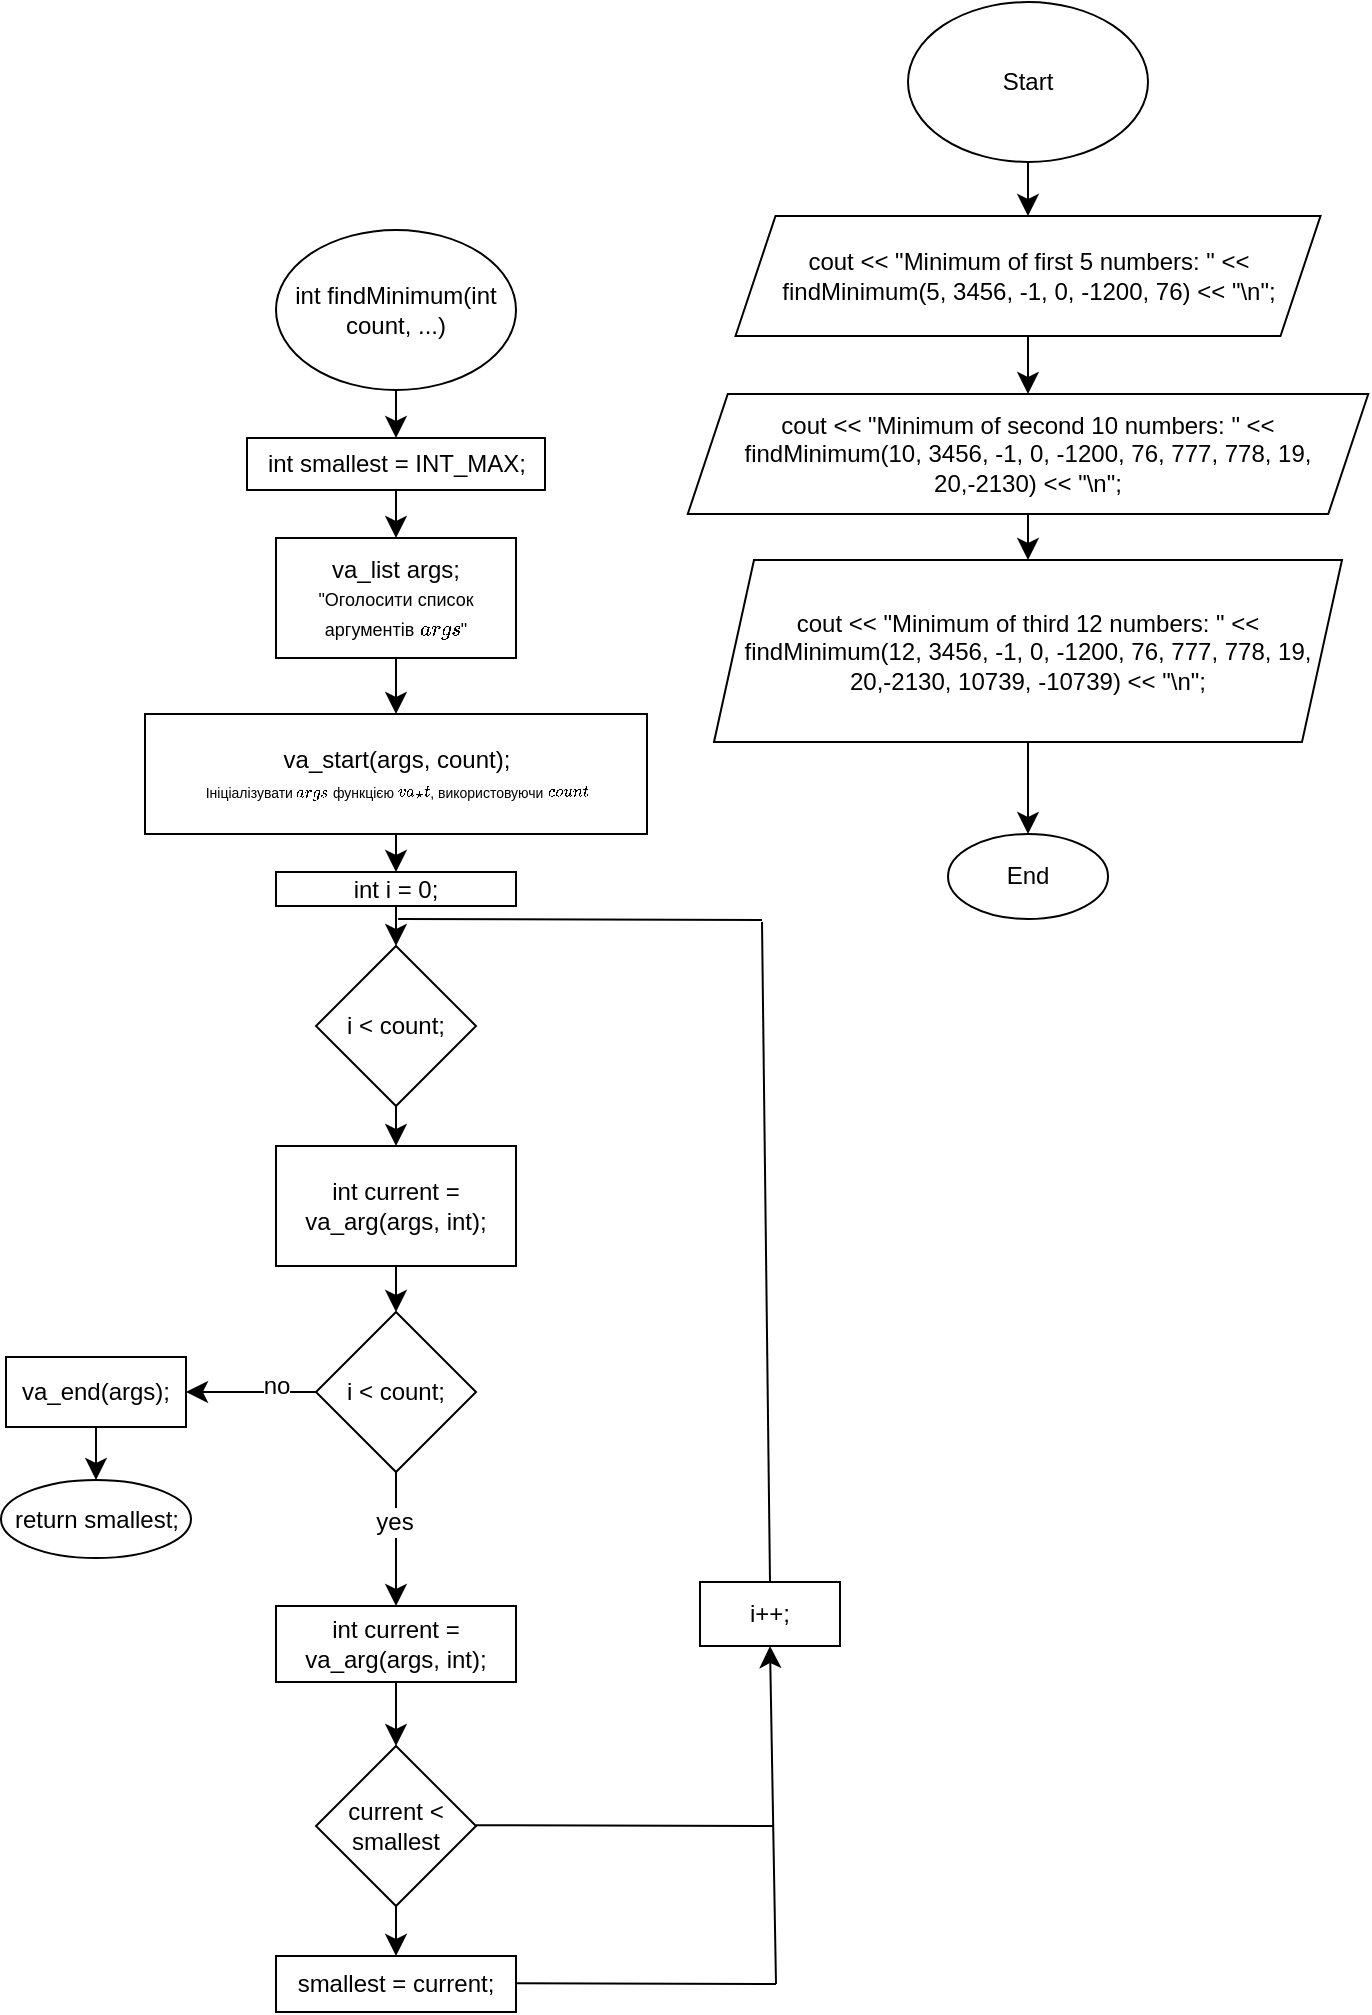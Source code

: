 <mxfile version="24.8.4">
  <diagram name="Сторінка-1" id="PynAudrbY3iOl30oIuBy">
    <mxGraphModel dx="1745" dy="1308" grid="0" gridSize="10" guides="1" tooltips="1" connect="1" arrows="1" fold="1" page="0" pageScale="1" pageWidth="827" pageHeight="1169" math="0" shadow="0">
      <root>
        <mxCell id="0" />
        <mxCell id="1" parent="0" />
        <mxCell id="h40hmpgAI8kIrY4N2jKC-3" value="" style="edgeStyle=none;curved=1;rounded=0;orthogonalLoop=1;jettySize=auto;html=1;fontSize=12;startSize=8;endSize=8;" edge="1" parent="1" source="h40hmpgAI8kIrY4N2jKC-1" target="h40hmpgAI8kIrY4N2jKC-2">
          <mxGeometry relative="1" as="geometry" />
        </mxCell>
        <mxCell id="h40hmpgAI8kIrY4N2jKC-1" value="int findMinimum(int count, ...)" style="ellipse;whiteSpace=wrap;html=1;" vertex="1" parent="1">
          <mxGeometry x="136" y="95" width="120" height="80" as="geometry" />
        </mxCell>
        <mxCell id="h40hmpgAI8kIrY4N2jKC-14" value="" style="edgeStyle=none;curved=1;rounded=0;orthogonalLoop=1;jettySize=auto;html=1;fontSize=12;startSize=8;endSize=8;" edge="1" parent="1" source="h40hmpgAI8kIrY4N2jKC-2" target="h40hmpgAI8kIrY4N2jKC-13">
          <mxGeometry relative="1" as="geometry" />
        </mxCell>
        <mxCell id="h40hmpgAI8kIrY4N2jKC-2" value="int smallest = INT_MAX;" style="whiteSpace=wrap;html=1;" vertex="1" parent="1">
          <mxGeometry x="121.5" y="199" width="149" height="26" as="geometry" />
        </mxCell>
        <mxCell id="h40hmpgAI8kIrY4N2jKC-6" value="" style="edgeStyle=none;curved=1;rounded=0;orthogonalLoop=1;jettySize=auto;html=1;fontSize=12;startSize=8;endSize=8;" edge="1" parent="1" source="h40hmpgAI8kIrY4N2jKC-4" target="h40hmpgAI8kIrY4N2jKC-5">
          <mxGeometry relative="1" as="geometry" />
        </mxCell>
        <mxCell id="h40hmpgAI8kIrY4N2jKC-4" value="Start" style="ellipse;whiteSpace=wrap;html=1;" vertex="1" parent="1">
          <mxGeometry x="452" y="-19" width="120" height="80" as="geometry" />
        </mxCell>
        <mxCell id="h40hmpgAI8kIrY4N2jKC-8" value="" style="edgeStyle=none;curved=1;rounded=0;orthogonalLoop=1;jettySize=auto;html=1;fontSize=12;startSize=8;endSize=8;" edge="1" parent="1" source="h40hmpgAI8kIrY4N2jKC-5" target="h40hmpgAI8kIrY4N2jKC-7">
          <mxGeometry relative="1" as="geometry" />
        </mxCell>
        <mxCell id="h40hmpgAI8kIrY4N2jKC-5" value="cout &amp;lt;&amp;lt; &quot;Minimum of first 5 numbers: &quot; &amp;lt;&amp;lt; findMinimum(5, 3456, -1, 0, -1200, 76) &amp;lt;&amp;lt; &quot;\n&quot;;" style="shape=parallelogram;perimeter=parallelogramPerimeter;whiteSpace=wrap;html=1;fixedSize=1;" vertex="1" parent="1">
          <mxGeometry x="365.75" y="88" width="292.5" height="60" as="geometry" />
        </mxCell>
        <mxCell id="h40hmpgAI8kIrY4N2jKC-10" value="" style="edgeStyle=none;curved=1;rounded=0;orthogonalLoop=1;jettySize=auto;html=1;fontSize=12;startSize=8;endSize=8;" edge="1" parent="1" source="h40hmpgAI8kIrY4N2jKC-7" target="h40hmpgAI8kIrY4N2jKC-9">
          <mxGeometry relative="1" as="geometry" />
        </mxCell>
        <mxCell id="h40hmpgAI8kIrY4N2jKC-7" value="cout &amp;lt;&amp;lt; &quot;Minimum of second 10 numbers: &quot; &amp;lt;&amp;lt; findMinimum(10, 3456, -1, 0, -1200, 76, 777, 778, 19, 20,-2130) &amp;lt;&amp;lt; &quot;\n&quot;;" style="shape=parallelogram;perimeter=parallelogramPerimeter;whiteSpace=wrap;html=1;fixedSize=1;" vertex="1" parent="1">
          <mxGeometry x="341.88" y="177" width="340.25" height="60" as="geometry" />
        </mxCell>
        <mxCell id="h40hmpgAI8kIrY4N2jKC-12" value="" style="edgeStyle=none;curved=1;rounded=0;orthogonalLoop=1;jettySize=auto;html=1;fontSize=12;startSize=8;endSize=8;" edge="1" parent="1" source="h40hmpgAI8kIrY4N2jKC-9" target="h40hmpgAI8kIrY4N2jKC-11">
          <mxGeometry relative="1" as="geometry" />
        </mxCell>
        <mxCell id="h40hmpgAI8kIrY4N2jKC-9" value="cout &amp;lt;&amp;lt; &quot;Minimum of third 12 numbers: &quot; &amp;lt;&amp;lt; findMinimum(12, 3456, -1, 0, -1200, 76, 777, 778, 19, 20,-2130, 10739, -10739) &amp;lt;&amp;lt; &quot;\n&quot;;" style="shape=parallelogram;perimeter=parallelogramPerimeter;whiteSpace=wrap;html=1;fixedSize=1;" vertex="1" parent="1">
          <mxGeometry x="355" y="260" width="314" height="91" as="geometry" />
        </mxCell>
        <mxCell id="h40hmpgAI8kIrY4N2jKC-11" value="End" style="ellipse;whiteSpace=wrap;html=1;" vertex="1" parent="1">
          <mxGeometry x="472.01" y="397" width="80" height="42.5" as="geometry" />
        </mxCell>
        <mxCell id="h40hmpgAI8kIrY4N2jKC-16" value="" style="edgeStyle=none;curved=1;rounded=0;orthogonalLoop=1;jettySize=auto;html=1;fontSize=12;startSize=8;endSize=8;" edge="1" parent="1" source="h40hmpgAI8kIrY4N2jKC-13" target="h40hmpgAI8kIrY4N2jKC-15">
          <mxGeometry relative="1" as="geometry" />
        </mxCell>
        <mxCell id="h40hmpgAI8kIrY4N2jKC-13" value="va_list args;&lt;div&gt;&lt;font style=&quot;font-size: 9px;&quot;&gt;&quot;Оголосити список аргументів `args`&quot;&lt;/font&gt;&lt;/div&gt;" style="whiteSpace=wrap;html=1;" vertex="1" parent="1">
          <mxGeometry x="136" y="249" width="120" height="60" as="geometry" />
        </mxCell>
        <mxCell id="h40hmpgAI8kIrY4N2jKC-18" value="" style="edgeStyle=none;curved=1;rounded=0;orthogonalLoop=1;jettySize=auto;html=1;fontSize=12;startSize=8;endSize=8;" edge="1" parent="1" source="h40hmpgAI8kIrY4N2jKC-15" target="h40hmpgAI8kIrY4N2jKC-17">
          <mxGeometry relative="1" as="geometry" />
        </mxCell>
        <mxCell id="h40hmpgAI8kIrY4N2jKC-15" value="&lt;font style=&quot;font-size: 12px;&quot;&gt;va_start(args, count);&lt;/font&gt;&lt;div&gt;&lt;font style=&quot;font-size: 7px;&quot;&gt;Ініціалізувати `args` функцією `va_start`, використовуючи `count`&lt;/font&gt;&lt;/div&gt;" style="whiteSpace=wrap;html=1;" vertex="1" parent="1">
          <mxGeometry x="70.5" y="337" width="251" height="60" as="geometry" />
        </mxCell>
        <mxCell id="h40hmpgAI8kIrY4N2jKC-20" value="" style="edgeStyle=none;curved=1;rounded=0;orthogonalLoop=1;jettySize=auto;html=1;fontSize=12;startSize=8;endSize=8;" edge="1" parent="1" source="h40hmpgAI8kIrY4N2jKC-17" target="h40hmpgAI8kIrY4N2jKC-19">
          <mxGeometry relative="1" as="geometry" />
        </mxCell>
        <mxCell id="h40hmpgAI8kIrY4N2jKC-17" value="int i = 0;" style="whiteSpace=wrap;html=1;" vertex="1" parent="1">
          <mxGeometry x="136" y="416" width="120" height="17" as="geometry" />
        </mxCell>
        <mxCell id="h40hmpgAI8kIrY4N2jKC-22" value="" style="edgeStyle=none;curved=1;rounded=0;orthogonalLoop=1;jettySize=auto;html=1;fontSize=12;startSize=8;endSize=8;" edge="1" parent="1" source="h40hmpgAI8kIrY4N2jKC-19" target="h40hmpgAI8kIrY4N2jKC-21">
          <mxGeometry relative="1" as="geometry" />
        </mxCell>
        <mxCell id="h40hmpgAI8kIrY4N2jKC-19" value="i &amp;lt; count;" style="rhombus;whiteSpace=wrap;html=1;" vertex="1" parent="1">
          <mxGeometry x="156" y="453" width="80" height="80" as="geometry" />
        </mxCell>
        <mxCell id="h40hmpgAI8kIrY4N2jKC-24" value="" style="edgeStyle=none;curved=1;rounded=0;orthogonalLoop=1;jettySize=auto;html=1;fontSize=12;startSize=8;endSize=8;" edge="1" parent="1" source="h40hmpgAI8kIrY4N2jKC-21" target="h40hmpgAI8kIrY4N2jKC-23">
          <mxGeometry relative="1" as="geometry" />
        </mxCell>
        <mxCell id="h40hmpgAI8kIrY4N2jKC-21" value="int current = va_arg(args, int);" style="whiteSpace=wrap;html=1;" vertex="1" parent="1">
          <mxGeometry x="136" y="553" width="120" height="60" as="geometry" />
        </mxCell>
        <mxCell id="h40hmpgAI8kIrY4N2jKC-26" value="" style="edgeStyle=none;curved=1;rounded=0;orthogonalLoop=1;jettySize=auto;html=1;fontSize=12;startSize=8;endSize=8;" edge="1" parent="1" source="h40hmpgAI8kIrY4N2jKC-23" target="h40hmpgAI8kIrY4N2jKC-25">
          <mxGeometry relative="1" as="geometry" />
        </mxCell>
        <mxCell id="h40hmpgAI8kIrY4N2jKC-29" value="no" style="edgeLabel;html=1;align=center;verticalAlign=middle;resizable=0;points=[];fontSize=12;" vertex="1" connectable="0" parent="h40hmpgAI8kIrY4N2jKC-26">
          <mxGeometry x="-0.371" y="-3" relative="1" as="geometry">
            <mxPoint as="offset" />
          </mxGeometry>
        </mxCell>
        <mxCell id="h40hmpgAI8kIrY4N2jKC-31" value="" style="edgeStyle=none;curved=1;rounded=0;orthogonalLoop=1;jettySize=auto;html=1;fontSize=12;startSize=8;endSize=8;" edge="1" parent="1" source="h40hmpgAI8kIrY4N2jKC-23" target="h40hmpgAI8kIrY4N2jKC-30">
          <mxGeometry relative="1" as="geometry" />
        </mxCell>
        <mxCell id="h40hmpgAI8kIrY4N2jKC-34" value="yes" style="edgeLabel;html=1;align=center;verticalAlign=middle;resizable=0;points=[];fontSize=12;" vertex="1" connectable="0" parent="h40hmpgAI8kIrY4N2jKC-31">
          <mxGeometry x="-0.249" y="-1" relative="1" as="geometry">
            <mxPoint as="offset" />
          </mxGeometry>
        </mxCell>
        <mxCell id="h40hmpgAI8kIrY4N2jKC-23" value="i &amp;lt; count;" style="rhombus;whiteSpace=wrap;html=1;" vertex="1" parent="1">
          <mxGeometry x="156" y="636" width="80" height="80" as="geometry" />
        </mxCell>
        <mxCell id="h40hmpgAI8kIrY4N2jKC-28" value="" style="edgeStyle=none;curved=1;rounded=0;orthogonalLoop=1;jettySize=auto;html=1;fontSize=12;startSize=8;endSize=8;" edge="1" parent="1" source="h40hmpgAI8kIrY4N2jKC-25" target="h40hmpgAI8kIrY4N2jKC-27">
          <mxGeometry relative="1" as="geometry" />
        </mxCell>
        <mxCell id="h40hmpgAI8kIrY4N2jKC-25" value="va_end(args);" style="rounded=0;whiteSpace=wrap;html=1;" vertex="1" parent="1">
          <mxGeometry x="1" y="658.5" width="90" height="35" as="geometry" />
        </mxCell>
        <mxCell id="h40hmpgAI8kIrY4N2jKC-27" value="return smallest;" style="ellipse;whiteSpace=wrap;html=1;rounded=0;" vertex="1" parent="1">
          <mxGeometry x="-1.5" y="720" width="95" height="39" as="geometry" />
        </mxCell>
        <mxCell id="h40hmpgAI8kIrY4N2jKC-33" value="" style="edgeStyle=none;curved=1;rounded=0;orthogonalLoop=1;jettySize=auto;html=1;fontSize=12;startSize=8;endSize=8;" edge="1" parent="1" source="h40hmpgAI8kIrY4N2jKC-30" target="h40hmpgAI8kIrY4N2jKC-32">
          <mxGeometry relative="1" as="geometry" />
        </mxCell>
        <mxCell id="h40hmpgAI8kIrY4N2jKC-30" value="int current = va_arg(args, int);" style="whiteSpace=wrap;html=1;" vertex="1" parent="1">
          <mxGeometry x="136" y="783" width="120" height="38" as="geometry" />
        </mxCell>
        <mxCell id="h40hmpgAI8kIrY4N2jKC-36" value="" style="edgeStyle=none;curved=1;rounded=0;orthogonalLoop=1;jettySize=auto;html=1;fontSize=12;startSize=8;endSize=8;" edge="1" parent="1" source="h40hmpgAI8kIrY4N2jKC-32">
          <mxGeometry relative="1" as="geometry">
            <mxPoint x="196.0" y="917.0" as="targetPoint" />
          </mxGeometry>
        </mxCell>
        <mxCell id="h40hmpgAI8kIrY4N2jKC-38" value="" style="edgeStyle=none;curved=1;rounded=0;orthogonalLoop=1;jettySize=auto;html=1;fontSize=12;startSize=8;endSize=8;" edge="1" parent="1" source="h40hmpgAI8kIrY4N2jKC-32" target="h40hmpgAI8kIrY4N2jKC-37">
          <mxGeometry relative="1" as="geometry" />
        </mxCell>
        <mxCell id="h40hmpgAI8kIrY4N2jKC-32" value="current &amp;lt; smallest" style="rhombus;whiteSpace=wrap;html=1;" vertex="1" parent="1">
          <mxGeometry x="156" y="853" width="80" height="80" as="geometry" />
        </mxCell>
        <mxCell id="h40hmpgAI8kIrY4N2jKC-37" value="smallest = current;" style="whiteSpace=wrap;html=1;" vertex="1" parent="1">
          <mxGeometry x="136" y="958" width="120" height="28" as="geometry" />
        </mxCell>
        <mxCell id="h40hmpgAI8kIrY4N2jKC-39" value="i++;" style="rounded=0;whiteSpace=wrap;html=1;" vertex="1" parent="1">
          <mxGeometry x="348" y="771" width="70" height="32" as="geometry" />
        </mxCell>
        <mxCell id="h40hmpgAI8kIrY4N2jKC-43" value="" style="endArrow=none;html=1;rounded=0;fontSize=12;startSize=8;endSize=8;curved=1;" edge="1" parent="1">
          <mxGeometry width="50" height="50" relative="1" as="geometry">
            <mxPoint x="256" y="971.63" as="sourcePoint" />
            <mxPoint x="386" y="972" as="targetPoint" />
          </mxGeometry>
        </mxCell>
        <mxCell id="h40hmpgAI8kIrY4N2jKC-44" value="" style="endArrow=classic;html=1;rounded=0;fontSize=12;startSize=8;endSize=8;curved=1;entryX=0.5;entryY=1;entryDx=0;entryDy=0;" edge="1" parent="1" target="h40hmpgAI8kIrY4N2jKC-39">
          <mxGeometry width="50" height="50" relative="1" as="geometry">
            <mxPoint x="386" y="972" as="sourcePoint" />
            <mxPoint x="275" y="847" as="targetPoint" />
          </mxGeometry>
        </mxCell>
        <mxCell id="h40hmpgAI8kIrY4N2jKC-45" value="" style="endArrow=none;html=1;rounded=0;fontSize=12;startSize=8;endSize=8;curved=1;" edge="1" parent="1">
          <mxGeometry width="50" height="50" relative="1" as="geometry">
            <mxPoint x="236" y="892.57" as="sourcePoint" />
            <mxPoint x="385" y="893" as="targetPoint" />
          </mxGeometry>
        </mxCell>
        <mxCell id="h40hmpgAI8kIrY4N2jKC-46" value="" style="endArrow=none;html=1;rounded=0;fontSize=12;startSize=8;endSize=8;curved=1;entryX=0.5;entryY=0;entryDx=0;entryDy=0;" edge="1" parent="1" target="h40hmpgAI8kIrY4N2jKC-39">
          <mxGeometry width="50" height="50" relative="1" as="geometry">
            <mxPoint x="379" y="441" as="sourcePoint" />
            <mxPoint x="395" y="903" as="targetPoint" />
          </mxGeometry>
        </mxCell>
        <mxCell id="h40hmpgAI8kIrY4N2jKC-47" value="" style="endArrow=none;html=1;rounded=0;fontSize=12;startSize=8;endSize=8;curved=1;" edge="1" parent="1">
          <mxGeometry width="50" height="50" relative="1" as="geometry">
            <mxPoint x="197" y="439.5" as="sourcePoint" />
            <mxPoint x="379" y="440" as="targetPoint" />
          </mxGeometry>
        </mxCell>
      </root>
    </mxGraphModel>
  </diagram>
</mxfile>
